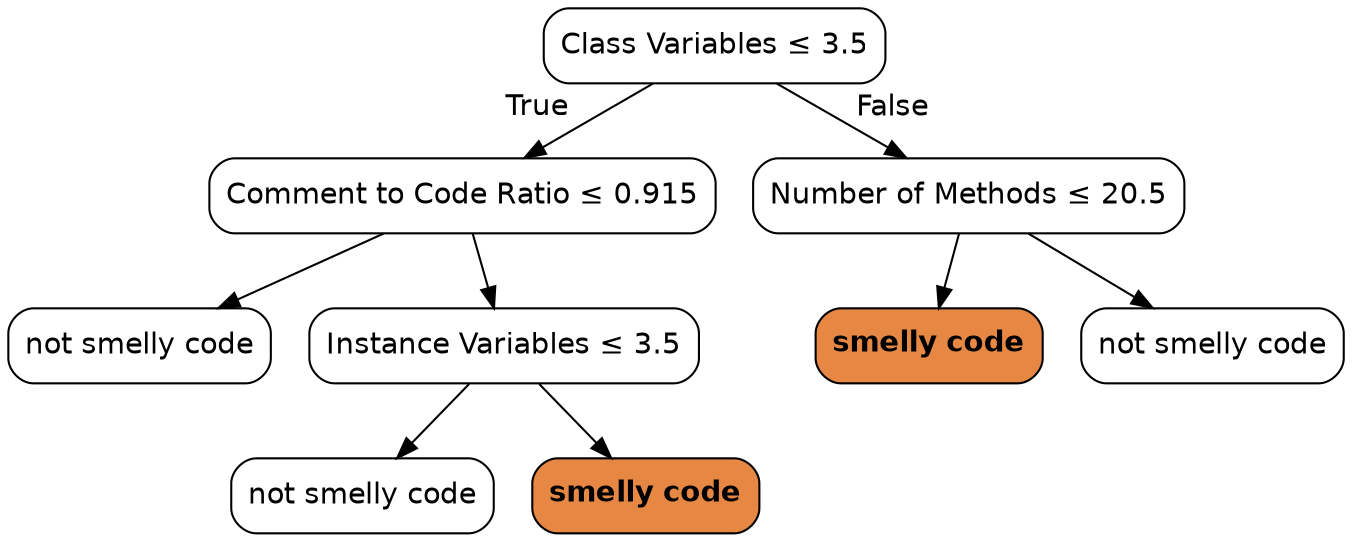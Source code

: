 digraph Tree {
node [color="black", fontname=helvetica, shape=box,  style="filled, rounded", fillcolor="#FFFFFF"];
edge [fontname=helvetica];
0 [label=<Class Variables &le; 3.5>];
1 [label=<Comment to Code Ratio &le; 0.915>];
0 -> 1  [headlabel="True", labelangle=45, labeldistance="2.5"];
5 [label=<not smelly code>];
1 -> 5;
6 [label=<Instance Variables &le; 3.5>];
1 -> 6;
7 [label=<not smelly code>];
6 -> 7;
8 [label=<<b>smelly code</b>>, fillcolor="#e68743"];
6 -> 8;
2 [label=<Number of Methods &le; 20.5>];
0 -> 2  [headlabel="False", labelangle="-45", labeldistance="2.5"];
3 [label=<<b>smelly code</b>>, fillcolor="#e68743"];
2 -> 3;
4 [label=<not smelly code>];
2 -> 4;
}
